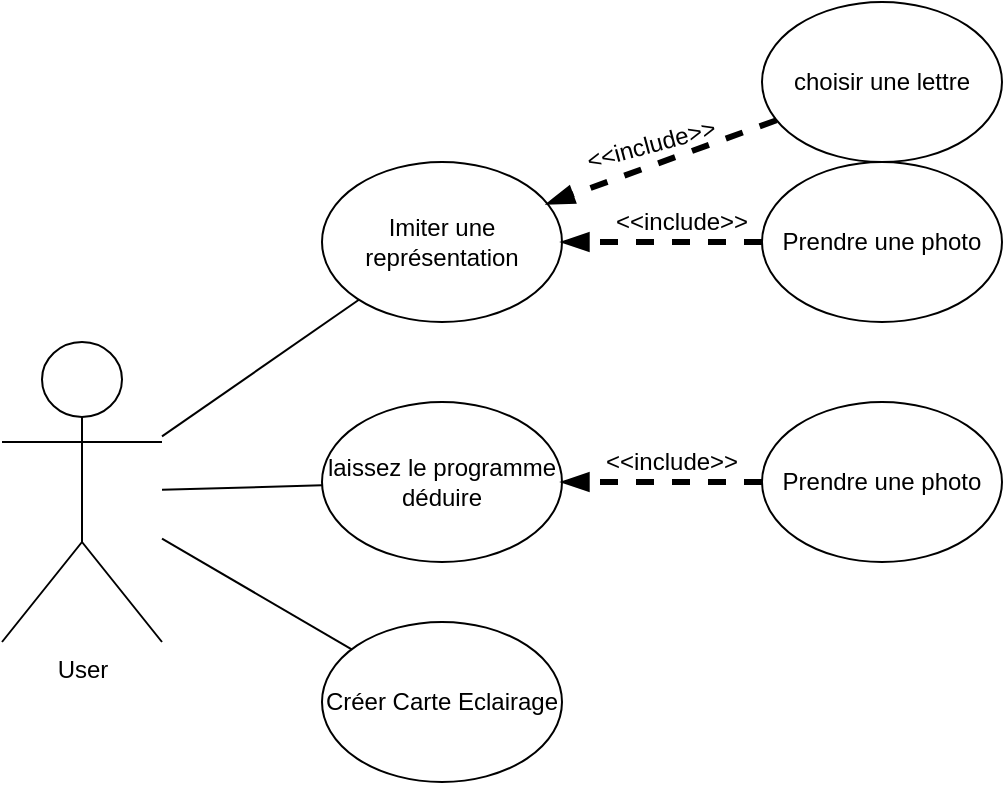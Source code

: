 <mxfile version="11.3.0" type="device" pages="1"><diagram id="Eyer1Vmqow6nv21iOxr0" name="Page-1"><mxGraphModel dx="1536" dy="822" grid="1" gridSize="10" guides="1" tooltips="1" connect="1" arrows="1" fold="1" page="1" pageScale="1" pageWidth="850" pageHeight="1100" math="0" shadow="0"><root><mxCell id="0"/><mxCell id="1" parent="0"/><mxCell id="s4xI4DOkCpf0dXezkJ5f-1" value="User" style="shape=umlActor;verticalLabelPosition=bottom;labelBackgroundColor=#ffffff;verticalAlign=top;html=1;outlineConnect=0;" vertex="1" parent="1"><mxGeometry x="120" y="300" width="80" height="150" as="geometry"/></mxCell><mxCell id="s4xI4DOkCpf0dXezkJ5f-6" value="Prendre une photo" style="ellipse;whiteSpace=wrap;html=1;" vertex="1" parent="1"><mxGeometry x="500" y="330" width="120" height="80" as="geometry"/></mxCell><mxCell id="s4xI4DOkCpf0dXezkJ5f-7" value="Créer Carte Eclairage" style="ellipse;whiteSpace=wrap;html=1;" vertex="1" parent="1"><mxGeometry x="280" y="440" width="120" height="80" as="geometry"/></mxCell><mxCell id="s4xI4DOkCpf0dXezkJ5f-10" value="Imiter une représentation" style="ellipse;whiteSpace=wrap;html=1;" vertex="1" parent="1"><mxGeometry x="280" y="210" width="120" height="80" as="geometry"/></mxCell><mxCell id="s4xI4DOkCpf0dXezkJ5f-11" value="laissez le programme déduire" style="ellipse;whiteSpace=wrap;html=1;" vertex="1" parent="1"><mxGeometry x="280" y="330" width="120" height="80" as="geometry"/></mxCell><mxCell id="s4xI4DOkCpf0dXezkJ5f-14" value="" style="endArrow=none;html=1;" edge="1" parent="1" source="s4xI4DOkCpf0dXezkJ5f-1" target="s4xI4DOkCpf0dXezkJ5f-7"><mxGeometry width="50" height="50" relative="1" as="geometry"><mxPoint x="200" y="560" as="sourcePoint"/><mxPoint x="250" y="510" as="targetPoint"/></mxGeometry></mxCell><mxCell id="s4xI4DOkCpf0dXezkJ5f-18" value="choisir une lettre" style="ellipse;whiteSpace=wrap;html=1;" vertex="1" parent="1"><mxGeometry x="500" y="130" width="120" height="80" as="geometry"/></mxCell><mxCell id="s4xI4DOkCpf0dXezkJ5f-22" value="" style="endArrow=none;html=1;" edge="1" parent="1" source="s4xI4DOkCpf0dXezkJ5f-1" target="s4xI4DOkCpf0dXezkJ5f-10"><mxGeometry width="50" height="50" relative="1" as="geometry"><mxPoint x="200" y="269.833" as="sourcePoint"/><mxPoint x="294.845" y="325.16" as="targetPoint"/></mxGeometry></mxCell><mxCell id="s4xI4DOkCpf0dXezkJ5f-23" value="" style="endArrow=none;html=1;" edge="1" parent="1" source="s4xI4DOkCpf0dXezkJ5f-1" target="s4xI4DOkCpf0dXezkJ5f-11"><mxGeometry width="50" height="50" relative="1" as="geometry"><mxPoint x="200" y="337.333" as="sourcePoint"/><mxPoint x="294.845" y="392.66" as="targetPoint"/></mxGeometry></mxCell><mxCell id="s4xI4DOkCpf0dXezkJ5f-24" value="Prendre une photo" style="ellipse;whiteSpace=wrap;html=1;" vertex="1" parent="1"><mxGeometry x="500" y="210" width="120" height="80" as="geometry"/></mxCell><mxCell id="s4xI4DOkCpf0dXezkJ5f-26" value="" style="endArrow=blockThin;dashed=1;html=1;strokeWidth=3;endFill=1;" edge="1" parent="1" source="s4xI4DOkCpf0dXezkJ5f-6" target="s4xI4DOkCpf0dXezkJ5f-11"><mxGeometry width="50" height="50" relative="1" as="geometry"><mxPoint x="210" y="630" as="sourcePoint"/><mxPoint x="260" y="580" as="targetPoint"/></mxGeometry></mxCell><mxCell id="s4xI4DOkCpf0dXezkJ5f-27" value="" style="endArrow=blockThin;dashed=1;html=1;strokeWidth=3;endFill=1;" edge="1" parent="1" source="s4xI4DOkCpf0dXezkJ5f-24" target="s4xI4DOkCpf0dXezkJ5f-10"><mxGeometry width="50" height="50" relative="1" as="geometry"><mxPoint x="500" y="310" as="sourcePoint"/><mxPoint x="400" y="310" as="targetPoint"/></mxGeometry></mxCell><mxCell id="s4xI4DOkCpf0dXezkJ5f-28" value="&amp;lt;&amp;lt;include&amp;gt;&amp;gt;" style="text;html=1;resizable=0;points=[];autosize=1;align=left;verticalAlign=top;spacingTop=-4;" vertex="1" parent="1"><mxGeometry x="425" y="230" width="80" height="20" as="geometry"/></mxCell><mxCell id="s4xI4DOkCpf0dXezkJ5f-29" value="&amp;lt;&amp;lt;include&amp;gt;&amp;gt;" style="text;html=1;resizable=0;points=[];autosize=1;align=left;verticalAlign=top;spacingTop=-4;" vertex="1" parent="1"><mxGeometry x="420" y="350" width="80" height="20" as="geometry"/></mxCell><mxCell id="s4xI4DOkCpf0dXezkJ5f-30" value="" style="endArrow=blockThin;dashed=1;html=1;strokeWidth=3;endFill=1;" edge="1" parent="1" source="s4xI4DOkCpf0dXezkJ5f-18" target="s4xI4DOkCpf0dXezkJ5f-10"><mxGeometry width="50" height="50" relative="1" as="geometry"><mxPoint x="480" y="180" as="sourcePoint"/><mxPoint x="380" y="180" as="targetPoint"/></mxGeometry></mxCell><mxCell id="s4xI4DOkCpf0dXezkJ5f-31" value="&amp;lt;&amp;lt;include&amp;gt;&amp;gt;" style="text;html=1;resizable=0;points=[];autosize=1;align=left;verticalAlign=top;spacingTop=-4;rotation=-15;" vertex="1" parent="1"><mxGeometry x="410" y="190" width="80" height="20" as="geometry"/></mxCell></root></mxGraphModel></diagram></mxfile>